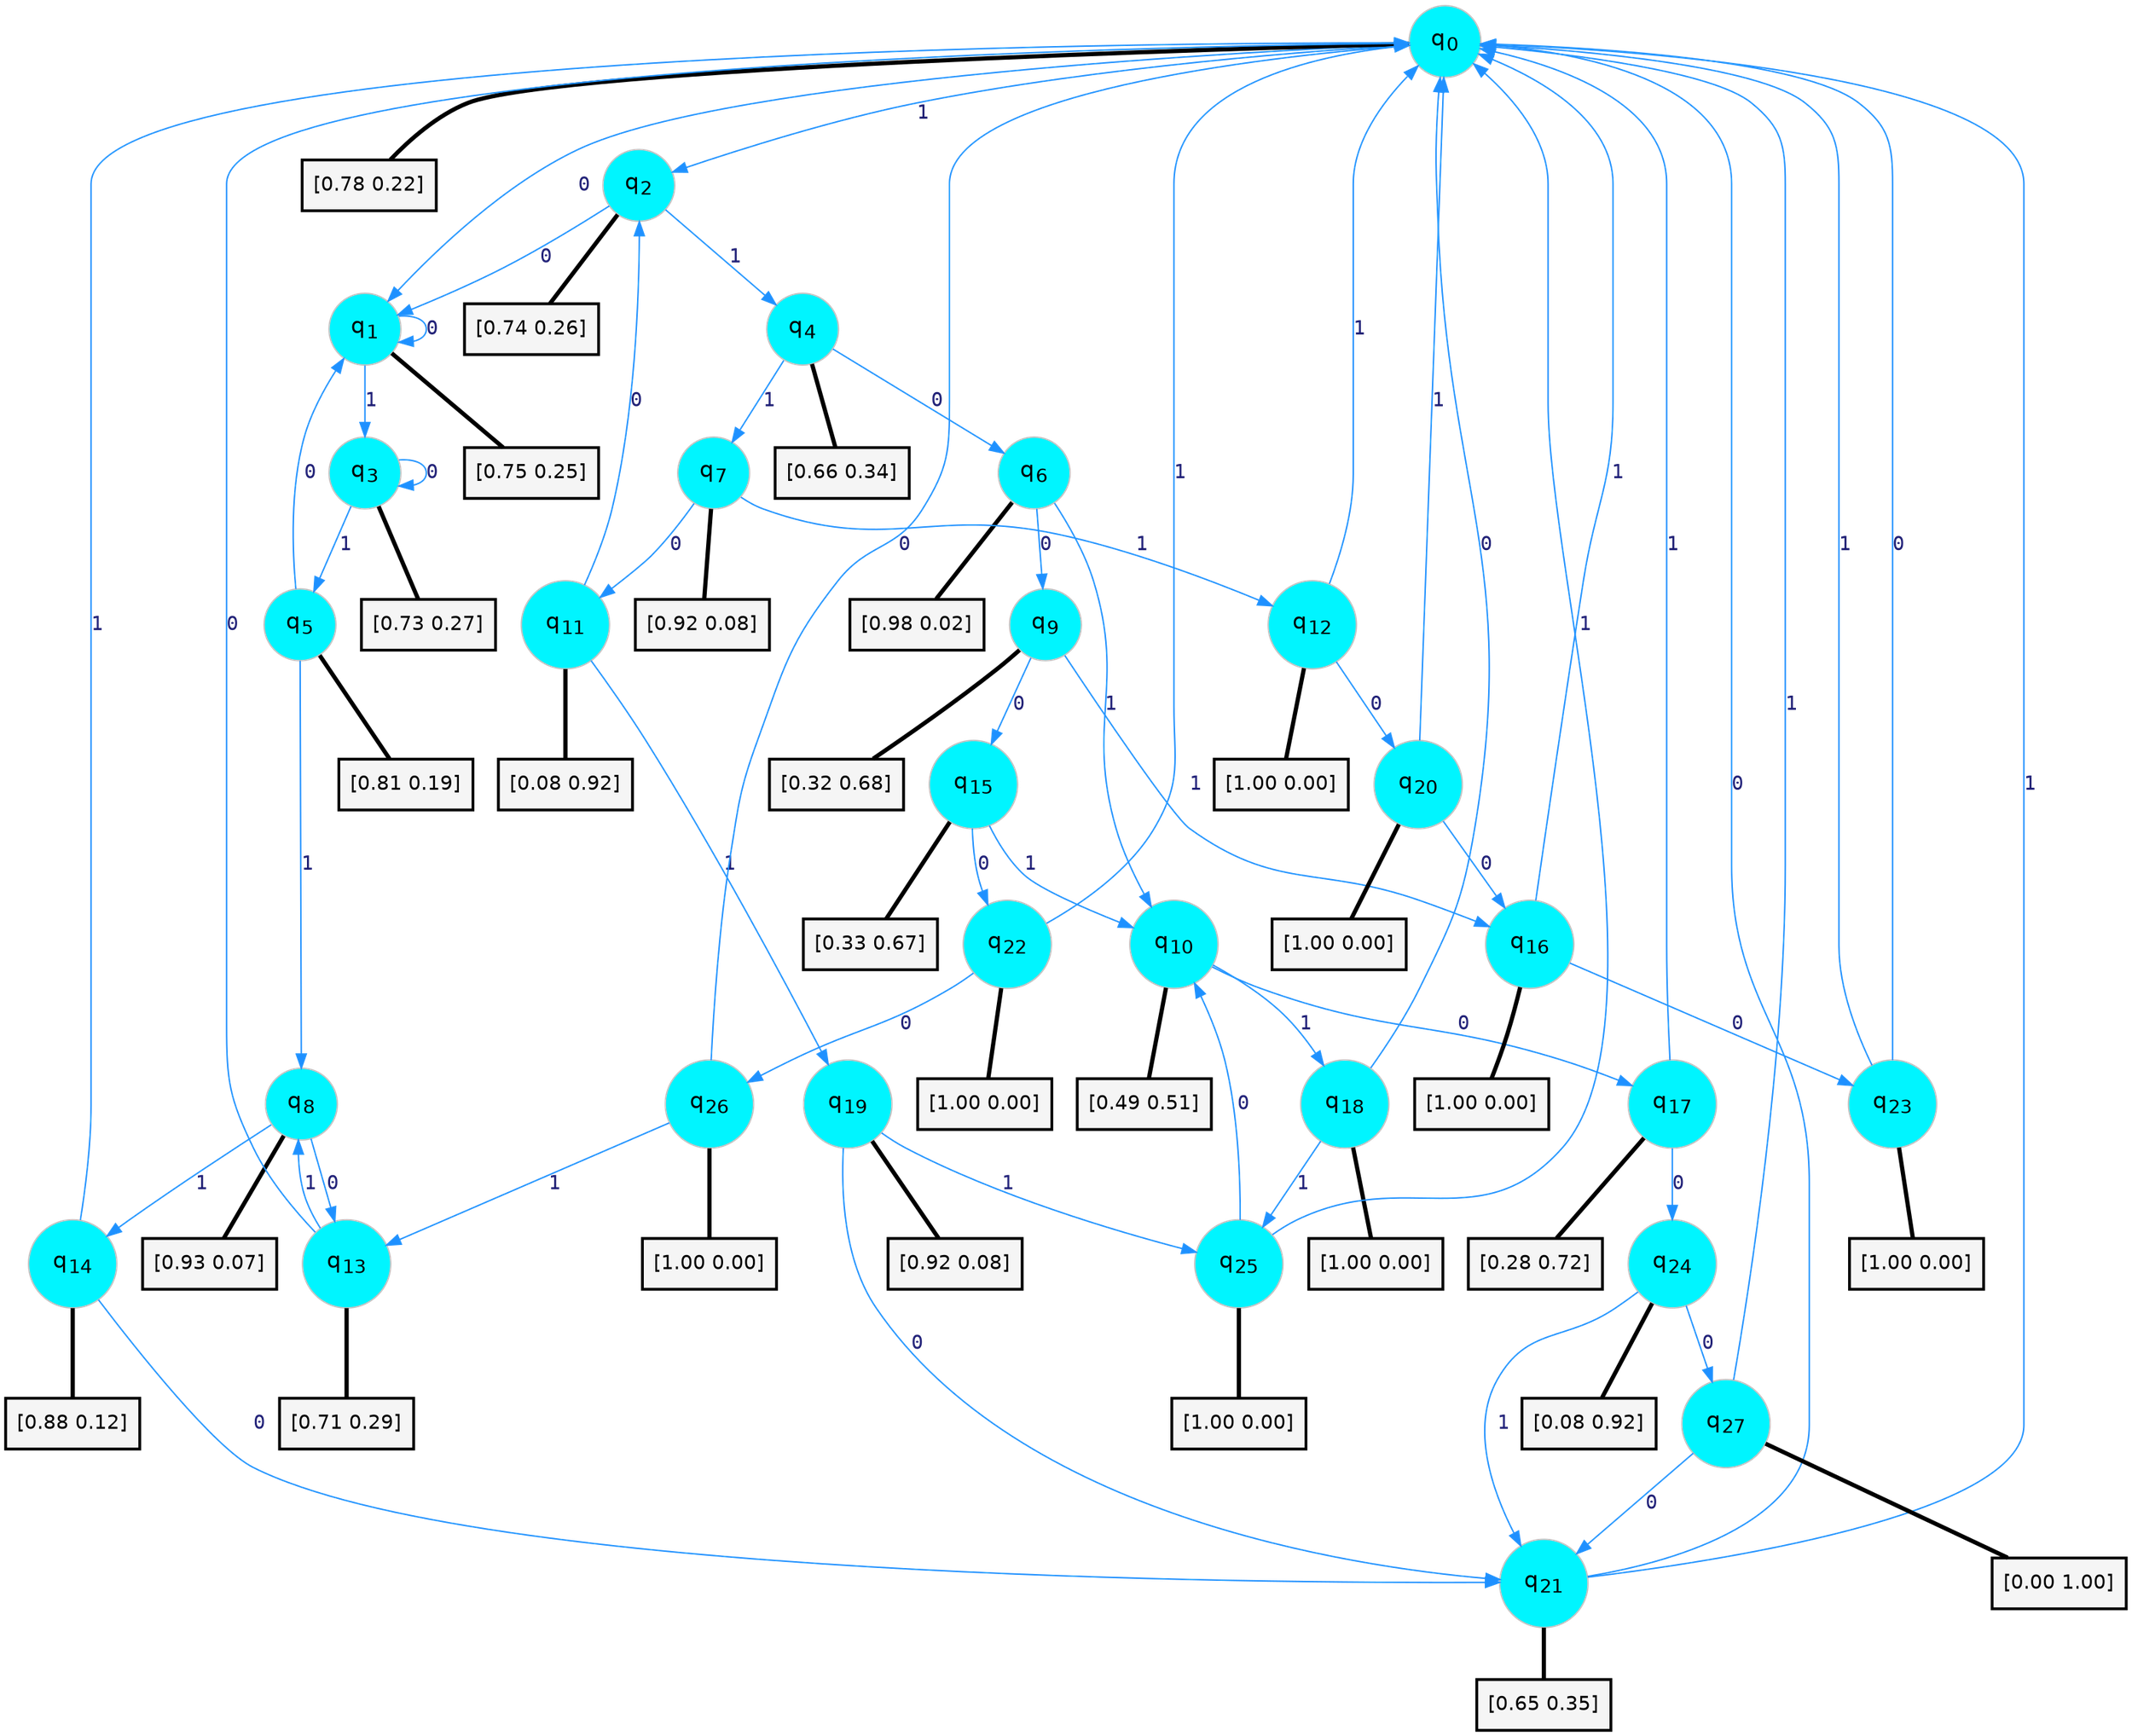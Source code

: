 digraph G {
graph [
bgcolor=transparent, dpi=300, rankdir=TD, size="40,25"];
node [
color=gray, fillcolor=turquoise1, fontcolor=black, fontname=Helvetica, fontsize=16, fontweight=bold, shape=circle, style=filled];
edge [
arrowsize=1, color=dodgerblue1, fontcolor=midnightblue, fontname=courier, fontweight=bold, penwidth=1, style=solid, weight=20];
0[label=<q<SUB>0</SUB>>];
1[label=<q<SUB>1</SUB>>];
2[label=<q<SUB>2</SUB>>];
3[label=<q<SUB>3</SUB>>];
4[label=<q<SUB>4</SUB>>];
5[label=<q<SUB>5</SUB>>];
6[label=<q<SUB>6</SUB>>];
7[label=<q<SUB>7</SUB>>];
8[label=<q<SUB>8</SUB>>];
9[label=<q<SUB>9</SUB>>];
10[label=<q<SUB>10</SUB>>];
11[label=<q<SUB>11</SUB>>];
12[label=<q<SUB>12</SUB>>];
13[label=<q<SUB>13</SUB>>];
14[label=<q<SUB>14</SUB>>];
15[label=<q<SUB>15</SUB>>];
16[label=<q<SUB>16</SUB>>];
17[label=<q<SUB>17</SUB>>];
18[label=<q<SUB>18</SUB>>];
19[label=<q<SUB>19</SUB>>];
20[label=<q<SUB>20</SUB>>];
21[label=<q<SUB>21</SUB>>];
22[label=<q<SUB>22</SUB>>];
23[label=<q<SUB>23</SUB>>];
24[label=<q<SUB>24</SUB>>];
25[label=<q<SUB>25</SUB>>];
26[label=<q<SUB>26</SUB>>];
27[label=<q<SUB>27</SUB>>];
28[label="[0.78 0.22]", shape=box,fontcolor=black, fontname=Helvetica, fontsize=14, penwidth=2, fillcolor=whitesmoke,color=black];
29[label="[0.75 0.25]", shape=box,fontcolor=black, fontname=Helvetica, fontsize=14, penwidth=2, fillcolor=whitesmoke,color=black];
30[label="[0.74 0.26]", shape=box,fontcolor=black, fontname=Helvetica, fontsize=14, penwidth=2, fillcolor=whitesmoke,color=black];
31[label="[0.73 0.27]", shape=box,fontcolor=black, fontname=Helvetica, fontsize=14, penwidth=2, fillcolor=whitesmoke,color=black];
32[label="[0.66 0.34]", shape=box,fontcolor=black, fontname=Helvetica, fontsize=14, penwidth=2, fillcolor=whitesmoke,color=black];
33[label="[0.81 0.19]", shape=box,fontcolor=black, fontname=Helvetica, fontsize=14, penwidth=2, fillcolor=whitesmoke,color=black];
34[label="[0.98 0.02]", shape=box,fontcolor=black, fontname=Helvetica, fontsize=14, penwidth=2, fillcolor=whitesmoke,color=black];
35[label="[0.92 0.08]", shape=box,fontcolor=black, fontname=Helvetica, fontsize=14, penwidth=2, fillcolor=whitesmoke,color=black];
36[label="[0.93 0.07]", shape=box,fontcolor=black, fontname=Helvetica, fontsize=14, penwidth=2, fillcolor=whitesmoke,color=black];
37[label="[0.32 0.68]", shape=box,fontcolor=black, fontname=Helvetica, fontsize=14, penwidth=2, fillcolor=whitesmoke,color=black];
38[label="[0.49 0.51]", shape=box,fontcolor=black, fontname=Helvetica, fontsize=14, penwidth=2, fillcolor=whitesmoke,color=black];
39[label="[0.08 0.92]", shape=box,fontcolor=black, fontname=Helvetica, fontsize=14, penwidth=2, fillcolor=whitesmoke,color=black];
40[label="[1.00 0.00]", shape=box,fontcolor=black, fontname=Helvetica, fontsize=14, penwidth=2, fillcolor=whitesmoke,color=black];
41[label="[0.71 0.29]", shape=box,fontcolor=black, fontname=Helvetica, fontsize=14, penwidth=2, fillcolor=whitesmoke,color=black];
42[label="[0.88 0.12]", shape=box,fontcolor=black, fontname=Helvetica, fontsize=14, penwidth=2, fillcolor=whitesmoke,color=black];
43[label="[0.33 0.67]", shape=box,fontcolor=black, fontname=Helvetica, fontsize=14, penwidth=2, fillcolor=whitesmoke,color=black];
44[label="[1.00 0.00]", shape=box,fontcolor=black, fontname=Helvetica, fontsize=14, penwidth=2, fillcolor=whitesmoke,color=black];
45[label="[0.28 0.72]", shape=box,fontcolor=black, fontname=Helvetica, fontsize=14, penwidth=2, fillcolor=whitesmoke,color=black];
46[label="[1.00 0.00]", shape=box,fontcolor=black, fontname=Helvetica, fontsize=14, penwidth=2, fillcolor=whitesmoke,color=black];
47[label="[0.92 0.08]", shape=box,fontcolor=black, fontname=Helvetica, fontsize=14, penwidth=2, fillcolor=whitesmoke,color=black];
48[label="[1.00 0.00]", shape=box,fontcolor=black, fontname=Helvetica, fontsize=14, penwidth=2, fillcolor=whitesmoke,color=black];
49[label="[0.65 0.35]", shape=box,fontcolor=black, fontname=Helvetica, fontsize=14, penwidth=2, fillcolor=whitesmoke,color=black];
50[label="[1.00 0.00]", shape=box,fontcolor=black, fontname=Helvetica, fontsize=14, penwidth=2, fillcolor=whitesmoke,color=black];
51[label="[1.00 0.00]", shape=box,fontcolor=black, fontname=Helvetica, fontsize=14, penwidth=2, fillcolor=whitesmoke,color=black];
52[label="[0.08 0.92]", shape=box,fontcolor=black, fontname=Helvetica, fontsize=14, penwidth=2, fillcolor=whitesmoke,color=black];
53[label="[1.00 0.00]", shape=box,fontcolor=black, fontname=Helvetica, fontsize=14, penwidth=2, fillcolor=whitesmoke,color=black];
54[label="[1.00 0.00]", shape=box,fontcolor=black, fontname=Helvetica, fontsize=14, penwidth=2, fillcolor=whitesmoke,color=black];
55[label="[0.00 1.00]", shape=box,fontcolor=black, fontname=Helvetica, fontsize=14, penwidth=2, fillcolor=whitesmoke,color=black];
0->1 [label=0];
0->2 [label=1];
0->28 [arrowhead=none, penwidth=3,color=black];
1->1 [label=0];
1->3 [label=1];
1->29 [arrowhead=none, penwidth=3,color=black];
2->1 [label=0];
2->4 [label=1];
2->30 [arrowhead=none, penwidth=3,color=black];
3->3 [label=0];
3->5 [label=1];
3->31 [arrowhead=none, penwidth=3,color=black];
4->6 [label=0];
4->7 [label=1];
4->32 [arrowhead=none, penwidth=3,color=black];
5->1 [label=0];
5->8 [label=1];
5->33 [arrowhead=none, penwidth=3,color=black];
6->9 [label=0];
6->10 [label=1];
6->34 [arrowhead=none, penwidth=3,color=black];
7->11 [label=0];
7->12 [label=1];
7->35 [arrowhead=none, penwidth=3,color=black];
8->13 [label=0];
8->14 [label=1];
8->36 [arrowhead=none, penwidth=3,color=black];
9->15 [label=0];
9->16 [label=1];
9->37 [arrowhead=none, penwidth=3,color=black];
10->17 [label=0];
10->18 [label=1];
10->38 [arrowhead=none, penwidth=3,color=black];
11->2 [label=0];
11->19 [label=1];
11->39 [arrowhead=none, penwidth=3,color=black];
12->20 [label=0];
12->0 [label=1];
12->40 [arrowhead=none, penwidth=3,color=black];
13->0 [label=0];
13->8 [label=1];
13->41 [arrowhead=none, penwidth=3,color=black];
14->21 [label=0];
14->0 [label=1];
14->42 [arrowhead=none, penwidth=3,color=black];
15->22 [label=0];
15->10 [label=1];
15->43 [arrowhead=none, penwidth=3,color=black];
16->23 [label=0];
16->0 [label=1];
16->44 [arrowhead=none, penwidth=3,color=black];
17->24 [label=0];
17->0 [label=1];
17->45 [arrowhead=none, penwidth=3,color=black];
18->0 [label=0];
18->25 [label=1];
18->46 [arrowhead=none, penwidth=3,color=black];
19->21 [label=0];
19->25 [label=1];
19->47 [arrowhead=none, penwidth=3,color=black];
20->16 [label=0];
20->0 [label=1];
20->48 [arrowhead=none, penwidth=3,color=black];
21->0 [label=0];
21->0 [label=1];
21->49 [arrowhead=none, penwidth=3,color=black];
22->26 [label=0];
22->0 [label=1];
22->50 [arrowhead=none, penwidth=3,color=black];
23->0 [label=0];
23->0 [label=1];
23->51 [arrowhead=none, penwidth=3,color=black];
24->27 [label=0];
24->21 [label=1];
24->52 [arrowhead=none, penwidth=3,color=black];
25->10 [label=0];
25->0 [label=1];
25->53 [arrowhead=none, penwidth=3,color=black];
26->0 [label=0];
26->13 [label=1];
26->54 [arrowhead=none, penwidth=3,color=black];
27->21 [label=0];
27->0 [label=1];
27->55 [arrowhead=none, penwidth=3,color=black];
}
